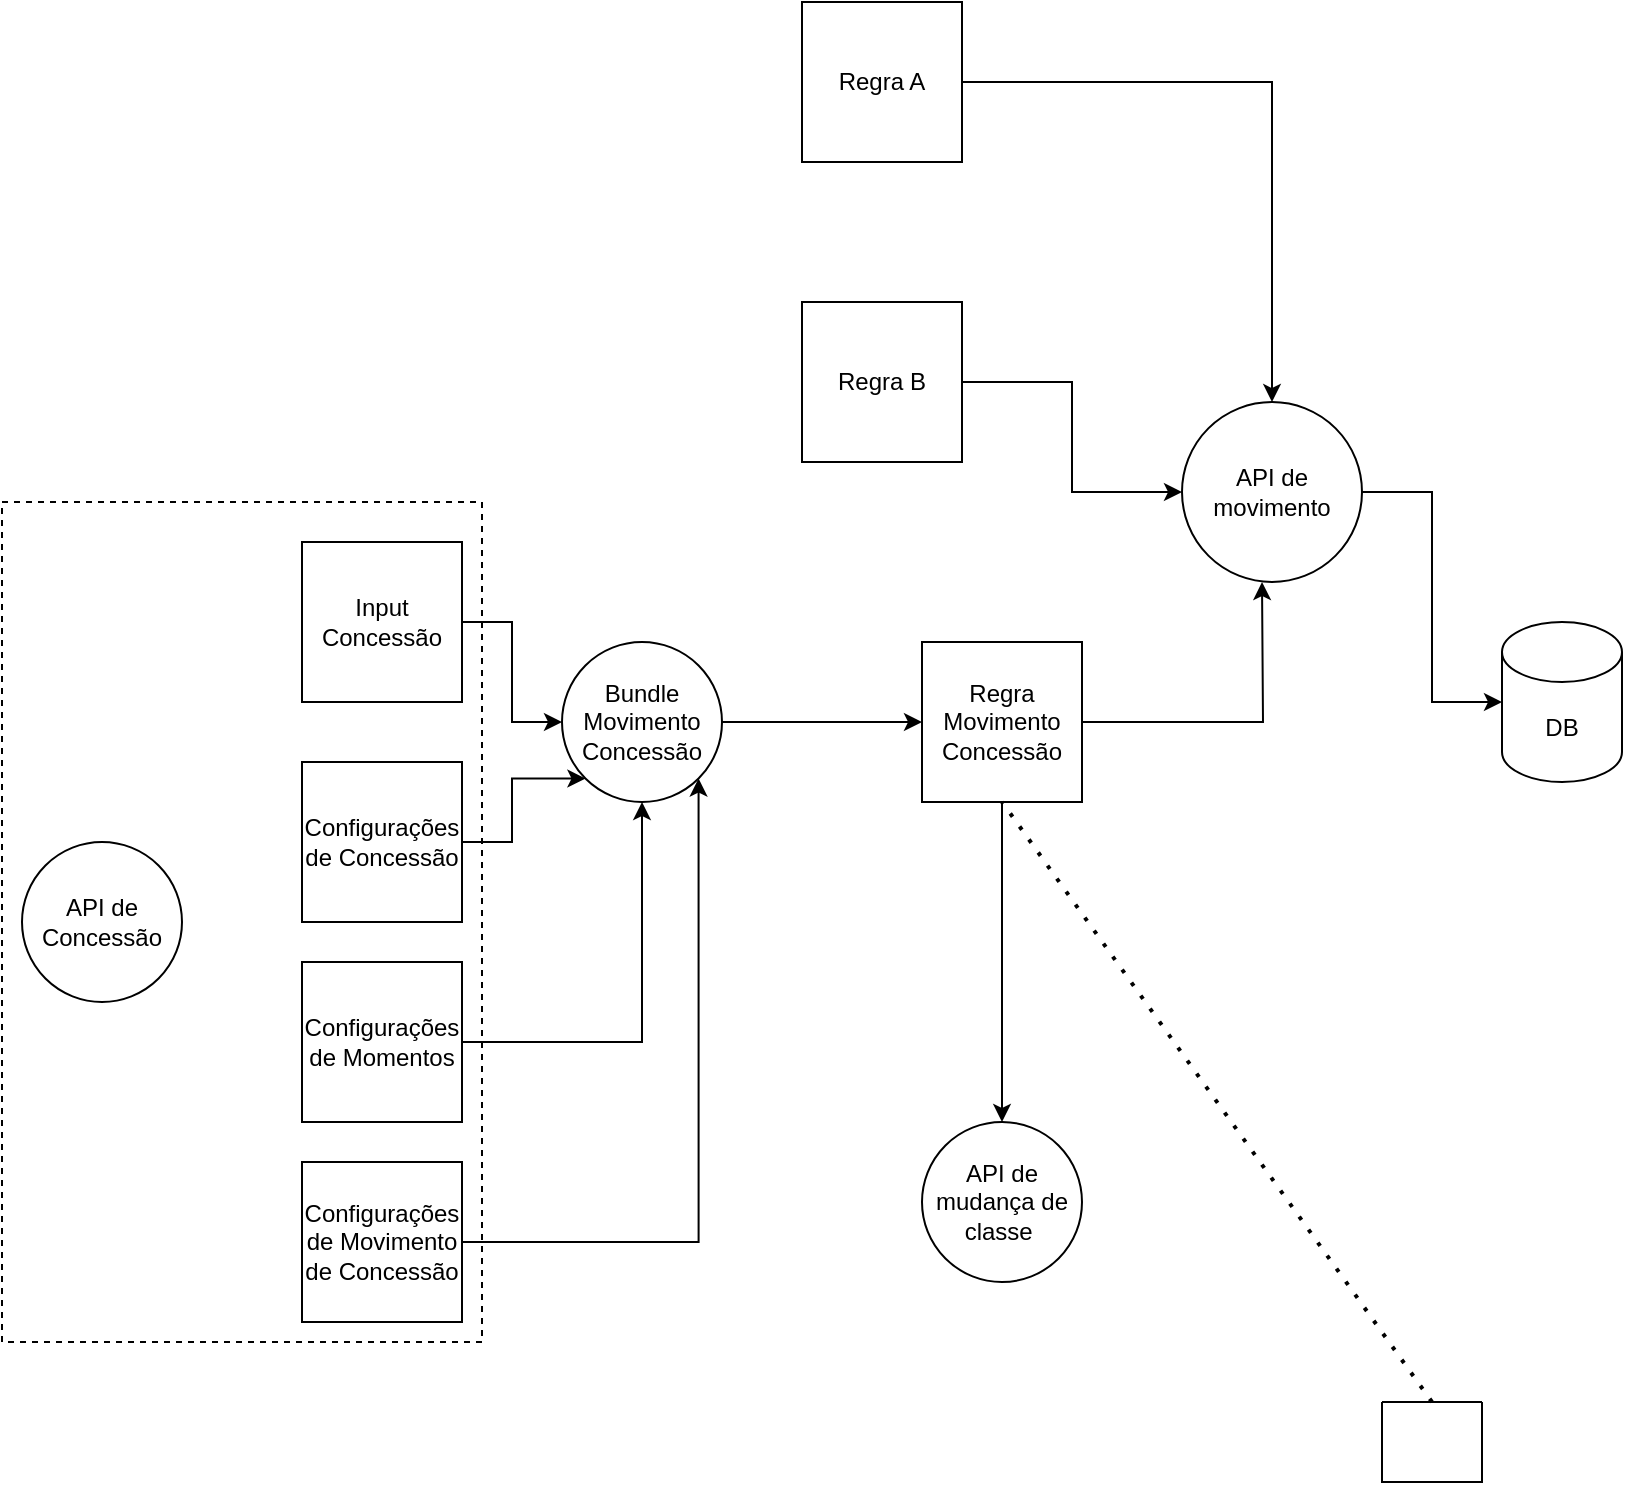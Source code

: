 <mxfile version="26.2.14">
  <diagram name="Página-1" id="rdf6AsXrXPSVANjdMIC9">
    <mxGraphModel dx="2328" dy="782" grid="1" gridSize="10" guides="1" tooltips="1" connect="1" arrows="1" fold="1" page="1" pageScale="1" pageWidth="827" pageHeight="1169" math="0" shadow="0">
      <root>
        <mxCell id="0" />
        <mxCell id="1" parent="0" />
        <mxCell id="yMDlocSIDWEBlG2M7-yO-21" value="" style="rounded=0;whiteSpace=wrap;html=1;dashed=1;" vertex="1" parent="1">
          <mxGeometry x="-60" y="500" width="240" height="420" as="geometry" />
        </mxCell>
        <mxCell id="yMDlocSIDWEBlG2M7-yO-6" style="edgeStyle=orthogonalEdgeStyle;rounded=0;orthogonalLoop=1;jettySize=auto;html=1;" edge="1" parent="1" source="yMDlocSIDWEBlG2M7-yO-1" target="yMDlocSIDWEBlG2M7-yO-5">
          <mxGeometry relative="1" as="geometry" />
        </mxCell>
        <mxCell id="yMDlocSIDWEBlG2M7-yO-1" value="Regra A" style="whiteSpace=wrap;html=1;aspect=fixed;" vertex="1" parent="1">
          <mxGeometry x="340" y="250" width="80" height="80" as="geometry" />
        </mxCell>
        <mxCell id="yMDlocSIDWEBlG2M7-yO-7" style="edgeStyle=orthogonalEdgeStyle;rounded=0;orthogonalLoop=1;jettySize=auto;html=1;entryX=0;entryY=0.5;entryDx=0;entryDy=0;" edge="1" parent="1" source="yMDlocSIDWEBlG2M7-yO-2" target="yMDlocSIDWEBlG2M7-yO-5">
          <mxGeometry relative="1" as="geometry" />
        </mxCell>
        <mxCell id="yMDlocSIDWEBlG2M7-yO-2" value="Regra B" style="whiteSpace=wrap;html=1;aspect=fixed;" vertex="1" parent="1">
          <mxGeometry x="340" y="400" width="80" height="80" as="geometry" />
        </mxCell>
        <mxCell id="yMDlocSIDWEBlG2M7-yO-8" style="edgeStyle=orthogonalEdgeStyle;rounded=0;orthogonalLoop=1;jettySize=auto;html=1;" edge="1" parent="1" source="yMDlocSIDWEBlG2M7-yO-3">
          <mxGeometry relative="1" as="geometry">
            <mxPoint x="570" y="540" as="targetPoint" />
          </mxGeometry>
        </mxCell>
        <mxCell id="yMDlocSIDWEBlG2M7-yO-31" style="edgeStyle=orthogonalEdgeStyle;rounded=0;orthogonalLoop=1;jettySize=auto;html=1;" edge="1" parent="1" source="yMDlocSIDWEBlG2M7-yO-3" target="yMDlocSIDWEBlG2M7-yO-32">
          <mxGeometry relative="1" as="geometry">
            <mxPoint x="440" y="880" as="targetPoint" />
          </mxGeometry>
        </mxCell>
        <mxCell id="yMDlocSIDWEBlG2M7-yO-3" value="Regra Movimento Concessão" style="whiteSpace=wrap;html=1;aspect=fixed;" vertex="1" parent="1">
          <mxGeometry x="400" y="570" width="80" height="80" as="geometry" />
        </mxCell>
        <mxCell id="yMDlocSIDWEBlG2M7-yO-5" value="API de movimento" style="ellipse;whiteSpace=wrap;html=1;aspect=fixed;" vertex="1" parent="1">
          <mxGeometry x="530" y="450" width="90" height="90" as="geometry" />
        </mxCell>
        <mxCell id="yMDlocSIDWEBlG2M7-yO-15" style="edgeStyle=orthogonalEdgeStyle;rounded=0;orthogonalLoop=1;jettySize=auto;html=1;entryX=0;entryY=1;entryDx=0;entryDy=0;" edge="1" parent="1" source="yMDlocSIDWEBlG2M7-yO-9" target="yMDlocSIDWEBlG2M7-yO-13">
          <mxGeometry relative="1" as="geometry" />
        </mxCell>
        <mxCell id="yMDlocSIDWEBlG2M7-yO-9" value="Configurações de Concessão" style="whiteSpace=wrap;html=1;aspect=fixed;" vertex="1" parent="1">
          <mxGeometry x="90" y="630" width="80" height="80" as="geometry" />
        </mxCell>
        <mxCell id="yMDlocSIDWEBlG2M7-yO-16" style="edgeStyle=orthogonalEdgeStyle;rounded=0;orthogonalLoop=1;jettySize=auto;html=1;entryX=0;entryY=0.5;entryDx=0;entryDy=0;" edge="1" parent="1" source="yMDlocSIDWEBlG2M7-yO-10" target="yMDlocSIDWEBlG2M7-yO-13">
          <mxGeometry relative="1" as="geometry" />
        </mxCell>
        <mxCell id="yMDlocSIDWEBlG2M7-yO-10" value="Input Concessão" style="whiteSpace=wrap;html=1;aspect=fixed;" vertex="1" parent="1">
          <mxGeometry x="90" y="520" width="80" height="80" as="geometry" />
        </mxCell>
        <mxCell id="yMDlocSIDWEBlG2M7-yO-14" style="edgeStyle=orthogonalEdgeStyle;rounded=0;orthogonalLoop=1;jettySize=auto;html=1;entryX=0;entryY=0.5;entryDx=0;entryDy=0;" edge="1" parent="1" source="yMDlocSIDWEBlG2M7-yO-13" target="yMDlocSIDWEBlG2M7-yO-3">
          <mxGeometry relative="1" as="geometry" />
        </mxCell>
        <mxCell id="yMDlocSIDWEBlG2M7-yO-13" value="Bundle Movimento Concessão" style="ellipse;whiteSpace=wrap;html=1;aspect=fixed;" vertex="1" parent="1">
          <mxGeometry x="220" y="570" width="80" height="80" as="geometry" />
        </mxCell>
        <mxCell id="yMDlocSIDWEBlG2M7-yO-18" style="edgeStyle=orthogonalEdgeStyle;rounded=0;orthogonalLoop=1;jettySize=auto;html=1;entryX=0.5;entryY=1;entryDx=0;entryDy=0;" edge="1" parent="1" source="yMDlocSIDWEBlG2M7-yO-17" target="yMDlocSIDWEBlG2M7-yO-13">
          <mxGeometry relative="1" as="geometry" />
        </mxCell>
        <mxCell id="yMDlocSIDWEBlG2M7-yO-17" value="Configurações de Momentos" style="whiteSpace=wrap;html=1;aspect=fixed;" vertex="1" parent="1">
          <mxGeometry x="90" y="730" width="80" height="80" as="geometry" />
        </mxCell>
        <mxCell id="yMDlocSIDWEBlG2M7-yO-19" value="API de Concessão" style="ellipse;whiteSpace=wrap;html=1;aspect=fixed;" vertex="1" parent="1">
          <mxGeometry x="-50" y="670" width="80" height="80" as="geometry" />
        </mxCell>
        <mxCell id="yMDlocSIDWEBlG2M7-yO-22" value="DB" style="shape=cylinder3;whiteSpace=wrap;html=1;boundedLbl=1;backgroundOutline=1;size=15;" vertex="1" parent="1">
          <mxGeometry x="690" y="560" width="60" height="80" as="geometry" />
        </mxCell>
        <mxCell id="yMDlocSIDWEBlG2M7-yO-23" style="edgeStyle=orthogonalEdgeStyle;rounded=0;orthogonalLoop=1;jettySize=auto;html=1;entryX=0;entryY=0.5;entryDx=0;entryDy=0;entryPerimeter=0;" edge="1" parent="1" source="yMDlocSIDWEBlG2M7-yO-5" target="yMDlocSIDWEBlG2M7-yO-22">
          <mxGeometry relative="1" as="geometry" />
        </mxCell>
        <mxCell id="yMDlocSIDWEBlG2M7-yO-24" style="edgeStyle=orthogonalEdgeStyle;rounded=0;orthogonalLoop=1;jettySize=auto;html=1;exitX=0.5;exitY=1;exitDx=0;exitDy=0;exitPerimeter=0;" edge="1" parent="1" source="yMDlocSIDWEBlG2M7-yO-22" target="yMDlocSIDWEBlG2M7-yO-22">
          <mxGeometry relative="1" as="geometry" />
        </mxCell>
        <mxCell id="yMDlocSIDWEBlG2M7-yO-25" value="" style="endArrow=none;dashed=1;html=1;dashPattern=1 3;strokeWidth=2;rounded=0;entryX=0.5;entryY=1;entryDx=0;entryDy=0;exitX=0.5;exitY=0;exitDx=0;exitDy=0;" edge="1" parent="1" source="yMDlocSIDWEBlG2M7-yO-26" target="yMDlocSIDWEBlG2M7-yO-3">
          <mxGeometry width="50" height="50" relative="1" as="geometry">
            <mxPoint x="550" y="840" as="sourcePoint" />
            <mxPoint x="464" y="710" as="targetPoint" />
          </mxGeometry>
        </mxCell>
        <mxCell id="yMDlocSIDWEBlG2M7-yO-26" value="" style="swimlane;startSize=0;" vertex="1" collapsed="1" parent="1">
          <mxGeometry x="630" y="950" width="50" height="40" as="geometry">
            <mxRectangle x="400" y="840" width="530" height="490" as="alternateBounds" />
          </mxGeometry>
        </mxCell>
        <mxCell id="yMDlocSIDWEBlG2M7-yO-27" value="" style="whiteSpace=wrap;html=1;aspect=fixed;" vertex="1" parent="yMDlocSIDWEBlG2M7-yO-26">
          <mxGeometry x="50" y="40" width="80" height="80" as="geometry" />
        </mxCell>
        <mxCell id="yMDlocSIDWEBlG2M7-yO-28" value="" style="whiteSpace=wrap;html=1;aspect=fixed;" vertex="1" parent="yMDlocSIDWEBlG2M7-yO-26">
          <mxGeometry x="180" y="40" width="80" height="80" as="geometry" />
        </mxCell>
        <mxCell id="yMDlocSIDWEBlG2M7-yO-29" value="Configurações de Movimento de Concessão" style="whiteSpace=wrap;html=1;aspect=fixed;" vertex="1" parent="1">
          <mxGeometry x="90" y="830" width="80" height="80" as="geometry" />
        </mxCell>
        <mxCell id="yMDlocSIDWEBlG2M7-yO-30" style="edgeStyle=orthogonalEdgeStyle;rounded=0;orthogonalLoop=1;jettySize=auto;html=1;entryX=1;entryY=1;entryDx=0;entryDy=0;" edge="1" parent="1" source="yMDlocSIDWEBlG2M7-yO-29" target="yMDlocSIDWEBlG2M7-yO-13">
          <mxGeometry relative="1" as="geometry">
            <mxPoint x="270" y="670" as="targetPoint" />
          </mxGeometry>
        </mxCell>
        <mxCell id="yMDlocSIDWEBlG2M7-yO-32" value="API de mudança de classe&amp;nbsp;" style="ellipse;whiteSpace=wrap;html=1;aspect=fixed;" vertex="1" parent="1">
          <mxGeometry x="400" y="810" width="80" height="80" as="geometry" />
        </mxCell>
      </root>
    </mxGraphModel>
  </diagram>
</mxfile>
